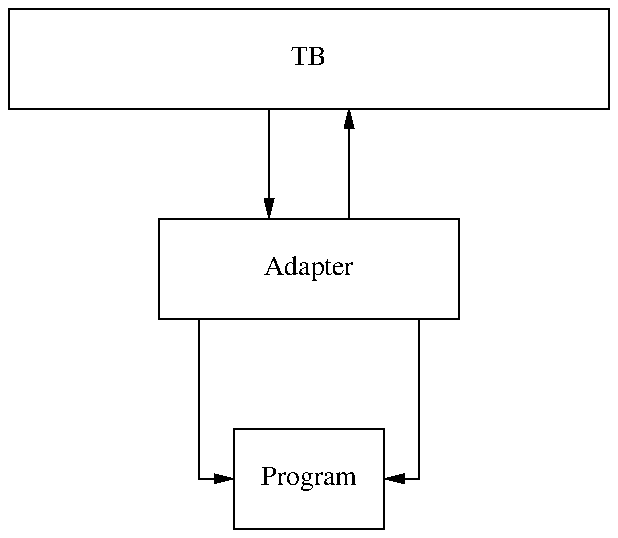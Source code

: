 .PS
dw = 0.2i
Bus: box "\TB" wid 3

Adapt: box "Adapter" wid 1.5 at Bus.s + (0, -4*dw)
arrow -> from Bus.s +(-dw,0) to Adapt.n +(-dw,0)
arrow <- from Bus.s +(dw,0) to Adapt.n +(dw,0)

Prog: box "Program" at Adapt.s + (0, -4*dw)

arrow from Adapt.sw+(0.2,0) to (Adapt.sw.x+0.2,Prog.w.y) to Prog.w
arrow from Adapt.se+(-0.2,0) to (Adapt.se.x-0.2,Prog.e.y) to Prog.e

.PE

